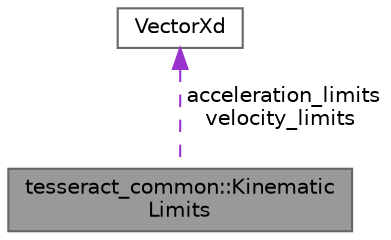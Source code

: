 digraph "tesseract_common::KinematicLimits"
{
 // LATEX_PDF_SIZE
  bgcolor="transparent";
  edge [fontname=Helvetica,fontsize=10,labelfontname=Helvetica,labelfontsize=10];
  node [fontname=Helvetica,fontsize=10,shape=box,height=0.2,width=0.4];
  Node1 [label="tesseract_common::Kinematic\lLimits",height=0.2,width=0.4,color="gray40", fillcolor="grey60", style="filled", fontcolor="black",tooltip="Store kinematic limits."];
  Node2 -> Node1 [dir="back",color="darkorchid3",style="dashed",label=" acceleration_limits\nvelocity_limits" ];
  Node2 [label="VectorXd",height=0.2,width=0.4,color="gray40", fillcolor="white", style="filled",tooltip=" "];
}
